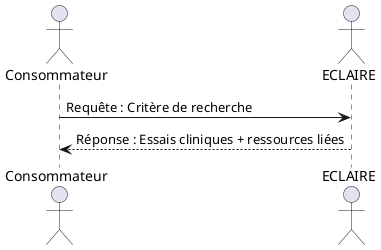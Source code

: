 @startuml flux1

@startuml flux1
actor Consommateur
actor ECLAIRE
Consommateur -> ECLAIRE : Requête : Critère de recherche
ECLAIRE --> Consommateur: Réponse : Essais cliniques + ressources liées
@enduml

@enduml
